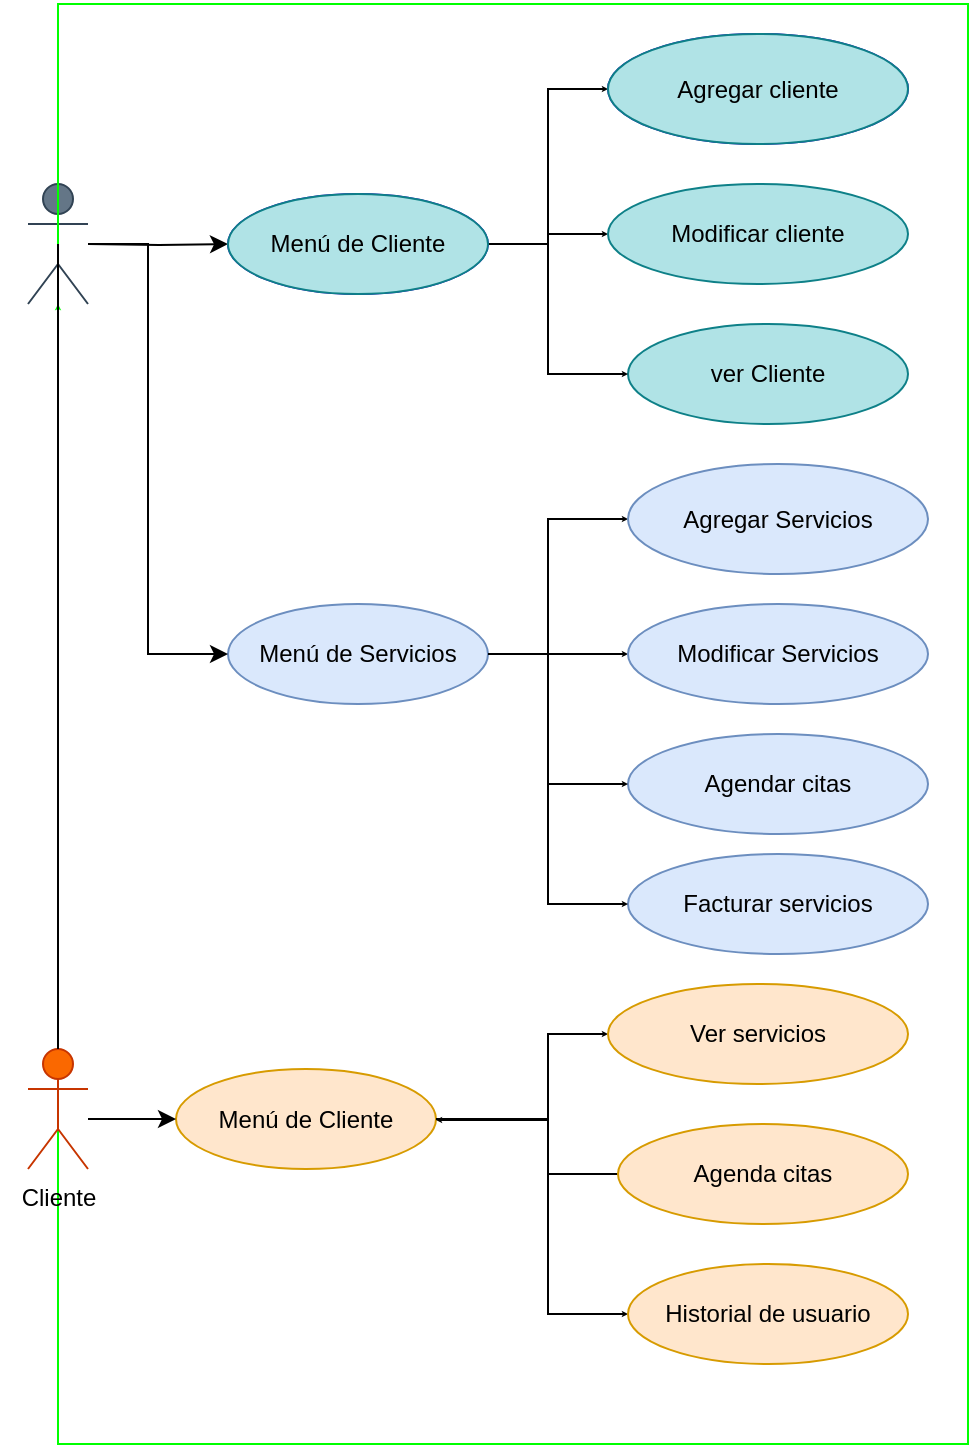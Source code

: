 <mxfile version="15.2.7" type="google"><diagram id="prtHgNgQTEPvFCAcTncT" name="Page-1"><mxGraphModel dx="596" dy="309" grid="1" gridSize="10" guides="1" tooltips="1" connect="1" arrows="1" fold="1" page="1" pageScale="1" pageWidth="827" pageHeight="1169" math="0" shadow="0"><root><mxCell id="0"/><mxCell id="1" parent="0"/><mxCell id="RVgrF-AZUjSpsAdKF2D3-7" style="edgeStyle=orthogonalEdgeStyle;rounded=0;orthogonalLoop=1;jettySize=auto;html=1;entryX=0;entryY=0.5;entryDx=0;entryDy=0;jumpSize=0;" parent="1" target="RVgrF-AZUjSpsAdKF2D3-6" edge="1"><mxGeometry relative="1" as="geometry"><mxPoint x="170" y="200" as="sourcePoint"/><mxPoint x="180" y="202.4" as="targetPoint"/></mxGeometry></mxCell><mxCell id="RVgrF-AZUjSpsAdKF2D3-1" value="Propietario" style="shape=umlActor;verticalLabelPosition=bottom;verticalAlign=top;html=1;outlineConnect=0;fillColor=#647687;strokeColor=#314354;fontColor=#ffffff;" parent="1" vertex="1"><mxGeometry x="140" y="170" width="30" height="60" as="geometry"/></mxCell><mxCell id="RVgrF-AZUjSpsAdKF2D3-11" value="" style="edgeStyle=orthogonalEdgeStyle;rounded=0;jumpSize=0;orthogonalLoop=1;jettySize=auto;html=1;endSize=0;startSize=0;entryX=0;entryY=0.5;entryDx=0;entryDy=0;" parent="1" source="RVgrF-AZUjSpsAdKF2D3-6" target="RVgrF-AZUjSpsAdKF2D3-10" edge="1"><mxGeometry relative="1" as="geometry"/></mxCell><mxCell id="RVgrF-AZUjSpsAdKF2D3-6" value="Menú de Cliente" style="ellipse;whiteSpace=wrap;html=1;fillColor=#6a00ff;strokeColor=#3700CC;fontColor=#ffffff;" parent="1" vertex="1"><mxGeometry x="240" y="175" width="130" height="50" as="geometry"/></mxCell><mxCell id="RVgrF-AZUjSpsAdKF2D3-10" value="Agregar cliente" style="ellipse;whiteSpace=wrap;html=1;fillColor=#6a00ff;strokeColor=#3700CC;fontColor=#ffffff;" parent="1" vertex="1"><mxGeometry x="430" y="95" width="150" height="55" as="geometry"/></mxCell><mxCell id="RVgrF-AZUjSpsAdKF2D3-12" value="" style="edgeStyle=orthogonalEdgeStyle;rounded=0;jumpSize=0;orthogonalLoop=1;jettySize=auto;html=1;endSize=0;startSize=0;entryX=0;entryY=0.5;entryDx=0;entryDy=0;" parent="1" source="RVgrF-AZUjSpsAdKF2D3-6" target="RVgrF-AZUjSpsAdKF2D3-13" edge="1"><mxGeometry relative="1" as="geometry"><mxPoint x="380" y="305" as="sourcePoint"/></mxGeometry></mxCell><mxCell id="RVgrF-AZUjSpsAdKF2D3-13" value="Modificar cliente" style="ellipse;whiteSpace=wrap;html=1;fillColor=#b0e3e6;strokeColor=#0e8088;" parent="1" vertex="1"><mxGeometry x="430" y="170" width="150" height="50" as="geometry"/></mxCell><mxCell id="RVgrF-AZUjSpsAdKF2D3-16" value="ver Cliente" style="ellipse;whiteSpace=wrap;html=1;fillColor=#b0e3e6;strokeColor=#0e8088;" parent="1" vertex="1"><mxGeometry x="440" y="240" width="140" height="50" as="geometry"/></mxCell><mxCell id="RVgrF-AZUjSpsAdKF2D3-17" value="" style="edgeStyle=orthogonalEdgeStyle;rounded=0;jumpSize=0;orthogonalLoop=1;jettySize=auto;html=1;endSize=0;startSize=0;entryX=0;entryY=0.5;entryDx=0;entryDy=0;" parent="1" target="RVgrF-AZUjSpsAdKF2D3-16" edge="1"><mxGeometry relative="1" as="geometry"><mxPoint x="370" y="200" as="sourcePoint"/><mxPoint x="440" y="215" as="targetPoint"/><Array as="points"><mxPoint x="400" y="200"/><mxPoint x="400" y="265"/></Array></mxGeometry></mxCell><mxCell id="RVgrF-AZUjSpsAdKF2D3-18" style="edgeStyle=orthogonalEdgeStyle;rounded=0;jumpSize=0;orthogonalLoop=1;jettySize=auto;html=1;exitX=0.5;exitY=0.5;exitDx=0;exitDy=0;exitPerimeter=0;startSize=0;endSize=0;startArrow=none;strokeColor=#00FF00;" parent="1" source="RVgrF-AZUjSpsAdKF2D3-2" target="RVgrF-AZUjSpsAdKF2D3-1" edge="1"><mxGeometry relative="1" as="geometry"><Array as="points"><mxPoint x="155" y="80"/><mxPoint x="610" y="80"/><mxPoint x="610" y="800"/><mxPoint x="155" y="800"/></Array></mxGeometry></mxCell><mxCell id="RVgrF-AZUjSpsAdKF2D3-26" value="" style="edgeStyle=orthogonalEdgeStyle;rounded=0;jumpSize=0;orthogonalLoop=1;jettySize=auto;html=1;endSize=0;startSize=0;entryX=0;entryY=0.5;entryDx=0;entryDy=0;" parent="1" source="RVgrF-AZUjSpsAdKF2D3-27" target="RVgrF-AZUjSpsAdKF2D3-28" edge="1"><mxGeometry relative="1" as="geometry"><Array as="points"><mxPoint x="400" y="405"/><mxPoint x="400" y="338"/></Array></mxGeometry></mxCell><mxCell id="RVgrF-AZUjSpsAdKF2D3-27" value="Menú de Servicios" style="ellipse;whiteSpace=wrap;html=1;fillColor=#dae8fc;strokeColor=#6c8ebf;" parent="1" vertex="1"><mxGeometry x="240" y="380" width="130" height="50" as="geometry"/></mxCell><mxCell id="RVgrF-AZUjSpsAdKF2D3-28" value="Agregar Servicios" style="ellipse;whiteSpace=wrap;html=1;fillColor=#dae8fc;strokeColor=#6c8ebf;" parent="1" vertex="1"><mxGeometry x="440" y="310" width="150" height="55" as="geometry"/></mxCell><mxCell id="RVgrF-AZUjSpsAdKF2D3-29" value="" style="edgeStyle=orthogonalEdgeStyle;rounded=0;jumpSize=0;orthogonalLoop=1;jettySize=auto;html=1;endSize=0;startSize=0;entryX=0;entryY=0.5;entryDx=0;entryDy=0;" parent="1" source="RVgrF-AZUjSpsAdKF2D3-27" target="RVgrF-AZUjSpsAdKF2D3-30" edge="1"><mxGeometry relative="1" as="geometry"><mxPoint x="380" y="510" as="sourcePoint"/></mxGeometry></mxCell><mxCell id="RVgrF-AZUjSpsAdKF2D3-30" value="Modificar Servicios" style="ellipse;whiteSpace=wrap;html=1;fillColor=#dae8fc;strokeColor=#6c8ebf;" parent="1" vertex="1"><mxGeometry x="440" y="380" width="150" height="50" as="geometry"/></mxCell><mxCell id="RVgrF-AZUjSpsAdKF2D3-31" value="Agendar citas" style="ellipse;whiteSpace=wrap;html=1;fillColor=#dae8fc;strokeColor=#6c8ebf;" parent="1" vertex="1"><mxGeometry x="440" y="445" width="150" height="50" as="geometry"/></mxCell><mxCell id="RVgrF-AZUjSpsAdKF2D3-32" value="" style="edgeStyle=orthogonalEdgeStyle;rounded=0;jumpSize=0;orthogonalLoop=1;jettySize=auto;html=1;endSize=0;startSize=0;entryX=0;entryY=0.5;entryDx=0;entryDy=0;" parent="1" target="RVgrF-AZUjSpsAdKF2D3-31" edge="1"><mxGeometry relative="1" as="geometry"><mxPoint x="370" y="405" as="sourcePoint"/><mxPoint x="440" y="420" as="targetPoint"/><Array as="points"><mxPoint x="400" y="405"/><mxPoint x="400" y="470"/></Array></mxGeometry></mxCell><mxCell id="RVgrF-AZUjSpsAdKF2D3-33" style="edgeStyle=orthogonalEdgeStyle;rounded=0;orthogonalLoop=1;jettySize=auto;html=1;entryX=0;entryY=0.5;entryDx=0;entryDy=0;jumpSize=0;" parent="1" target="RVgrF-AZUjSpsAdKF2D3-27" edge="1"><mxGeometry relative="1" as="geometry"><mxPoint x="170" y="200" as="sourcePoint"/><mxPoint x="250" y="210" as="targetPoint"/><Array as="points"><mxPoint x="200" y="200"/><mxPoint x="200" y="405"/></Array></mxGeometry></mxCell><mxCell id="RVgrF-AZUjSpsAdKF2D3-34" value="Facturar servicios" style="ellipse;whiteSpace=wrap;html=1;fillColor=#dae8fc;strokeColor=#6c8ebf;" parent="1" vertex="1"><mxGeometry x="440" y="505" width="150" height="50" as="geometry"/></mxCell><mxCell id="RVgrF-AZUjSpsAdKF2D3-35" value="" style="edgeStyle=orthogonalEdgeStyle;rounded=0;jumpSize=0;orthogonalLoop=1;jettySize=auto;html=1;endSize=0;startSize=0;entryX=0;entryY=0.5;entryDx=0;entryDy=0;exitX=1;exitY=0.5;exitDx=0;exitDy=0;" parent="1" source="RVgrF-AZUjSpsAdKF2D3-27" target="RVgrF-AZUjSpsAdKF2D3-34" edge="1"><mxGeometry relative="1" as="geometry"><mxPoint x="370" y="465" as="sourcePoint"/><mxPoint x="440" y="480" as="targetPoint"/><Array as="points"><mxPoint x="400" y="405"/><mxPoint x="400" y="530"/></Array></mxGeometry></mxCell><mxCell id="RVgrF-AZUjSpsAdKF2D3-39" value="Menú de Cliente" style="ellipse;whiteSpace=wrap;html=1;fillColor=#ffe6cc;strokeColor=#d79b00;" parent="1" vertex="1"><mxGeometry x="214" y="612.5" width="130" height="50" as="geometry"/></mxCell><mxCell id="RVgrF-AZUjSpsAdKF2D3-40" value="" style="edgeStyle=orthogonalEdgeStyle;rounded=0;jumpSize=0;orthogonalLoop=1;jettySize=auto;html=1;endSize=0;startSize=0;entryX=0;entryY=0.5;entryDx=0;entryDy=0;" parent="1" source="RVgrF-AZUjSpsAdKF2D3-39" target="RVgrF-AZUjSpsAdKF2D3-43" edge="1"><mxGeometry relative="1" as="geometry"><mxPoint x="354" y="742.5" as="sourcePoint"/><mxPoint x="414" y="637.5" as="targetPoint"/><Array as="points"><mxPoint x="400" y="638"/><mxPoint x="400" y="595"/></Array></mxGeometry></mxCell><mxCell id="RVgrF-AZUjSpsAdKF2D3-42" value="" style="edgeStyle=orthogonalEdgeStyle;rounded=0;jumpSize=0;orthogonalLoop=1;jettySize=auto;html=1;endSize=0;startSize=0;exitX=1;exitY=0.5;exitDx=0;exitDy=0;entryX=0;entryY=0.5;entryDx=0;entryDy=0;" parent="1" source="RVgrF-AZUjSpsAdKF2D3-39" target="RVgrF-AZUjSpsAdKF2D3-45" edge="1"><mxGeometry relative="1" as="geometry"><mxPoint x="344" y="697.5" as="sourcePoint"/><mxPoint x="440" y="720" as="targetPoint"/><Array as="points"><mxPoint x="400" y="638"/><mxPoint x="400" y="735"/></Array></mxGeometry></mxCell><mxCell id="RVgrF-AZUjSpsAdKF2D3-43" value="Ver servicios" style="ellipse;whiteSpace=wrap;html=1;fillColor=#ffe6cc;strokeColor=#d79b00;" parent="1" vertex="1"><mxGeometry x="430" y="570" width="150" height="50" as="geometry"/></mxCell><mxCell id="RVgrF-AZUjSpsAdKF2D3-46" value="" style="edgeStyle=orthogonalEdgeStyle;rounded=0;jumpSize=0;orthogonalLoop=1;jettySize=auto;html=1;startSize=0;endSize=0;" parent="1" source="RVgrF-AZUjSpsAdKF2D3-44" target="RVgrF-AZUjSpsAdKF2D3-39" edge="1"><mxGeometry relative="1" as="geometry"><Array as="points"><mxPoint x="400" y="665"/><mxPoint x="400" y="638"/></Array></mxGeometry></mxCell><mxCell id="RVgrF-AZUjSpsAdKF2D3-44" value="Agenda citas" style="ellipse;whiteSpace=wrap;html=1;fillColor=#ffe6cc;strokeColor=#d79b00;" parent="1" vertex="1"><mxGeometry x="435" y="640" width="145" height="50" as="geometry"/></mxCell><mxCell id="RVgrF-AZUjSpsAdKF2D3-45" value="Historial de usuario" style="ellipse;whiteSpace=wrap;html=1;fillColor=#ffe6cc;strokeColor=#d79b00;" parent="1" vertex="1"><mxGeometry x="440" y="710" width="140" height="50" as="geometry"/></mxCell><mxCell id="RVgrF-AZUjSpsAdKF2D3-47" style="edgeStyle=orthogonalEdgeStyle;rounded=0;orthogonalLoop=1;jettySize=auto;html=1;jumpSize=0;entryX=0;entryY=0.5;entryDx=0;entryDy=0;" parent="1" source="RVgrF-AZUjSpsAdKF2D3-2" target="RVgrF-AZUjSpsAdKF2D3-39" edge="1"><mxGeometry relative="1" as="geometry"><mxPoint x="160" y="585" as="sourcePoint"/><mxPoint x="210" y="640" as="targetPoint"/><Array as="points"><mxPoint x="200" y="638"/></Array></mxGeometry></mxCell><mxCell id="RVgrF-AZUjSpsAdKF2D3-2" value="Cliente" style="shape=umlActor;verticalLabelPosition=bottom;verticalAlign=top;html=1;outlineConnect=0;fillColor=#fa6800;strokeColor=#C73500;fontColor=#000000;" parent="1" vertex="1"><mxGeometry x="140" y="602.5" width="30" height="60" as="geometry"/></mxCell><mxCell id="RVgrF-AZUjSpsAdKF2D3-48" value="" style="edgeStyle=orthogonalEdgeStyle;rounded=0;jumpSize=0;orthogonalLoop=1;jettySize=auto;html=1;exitX=0.5;exitY=0.5;exitDx=0;exitDy=0;exitPerimeter=0;startSize=0;endSize=0;endArrow=none;" parent="1" source="RVgrF-AZUjSpsAdKF2D3-1" target="RVgrF-AZUjSpsAdKF2D3-2" edge="1"><mxGeometry relative="1" as="geometry"><mxPoint x="155" y="200" as="sourcePoint"/><mxPoint x="155" y="230" as="targetPoint"/><Array as="points"/></mxGeometry></mxCell><mxCell id="RVgrF-AZUjSpsAdKF2D3-49" value="Menú de Cliente" style="ellipse;whiteSpace=wrap;html=1;fillColor=#b0e3e6;strokeColor=#0e8088;" parent="1" vertex="1"><mxGeometry x="240" y="175" width="130" height="50" as="geometry"/></mxCell><mxCell id="RVgrF-AZUjSpsAdKF2D3-50" value="Agregar cliente" style="ellipse;whiteSpace=wrap;html=1;fillColor=#b0e3e6;strokeColor=#0e8088;" parent="1" vertex="1"><mxGeometry x="430" y="95" width="150" height="55" as="geometry"/></mxCell></root></mxGraphModel></diagram></mxfile>